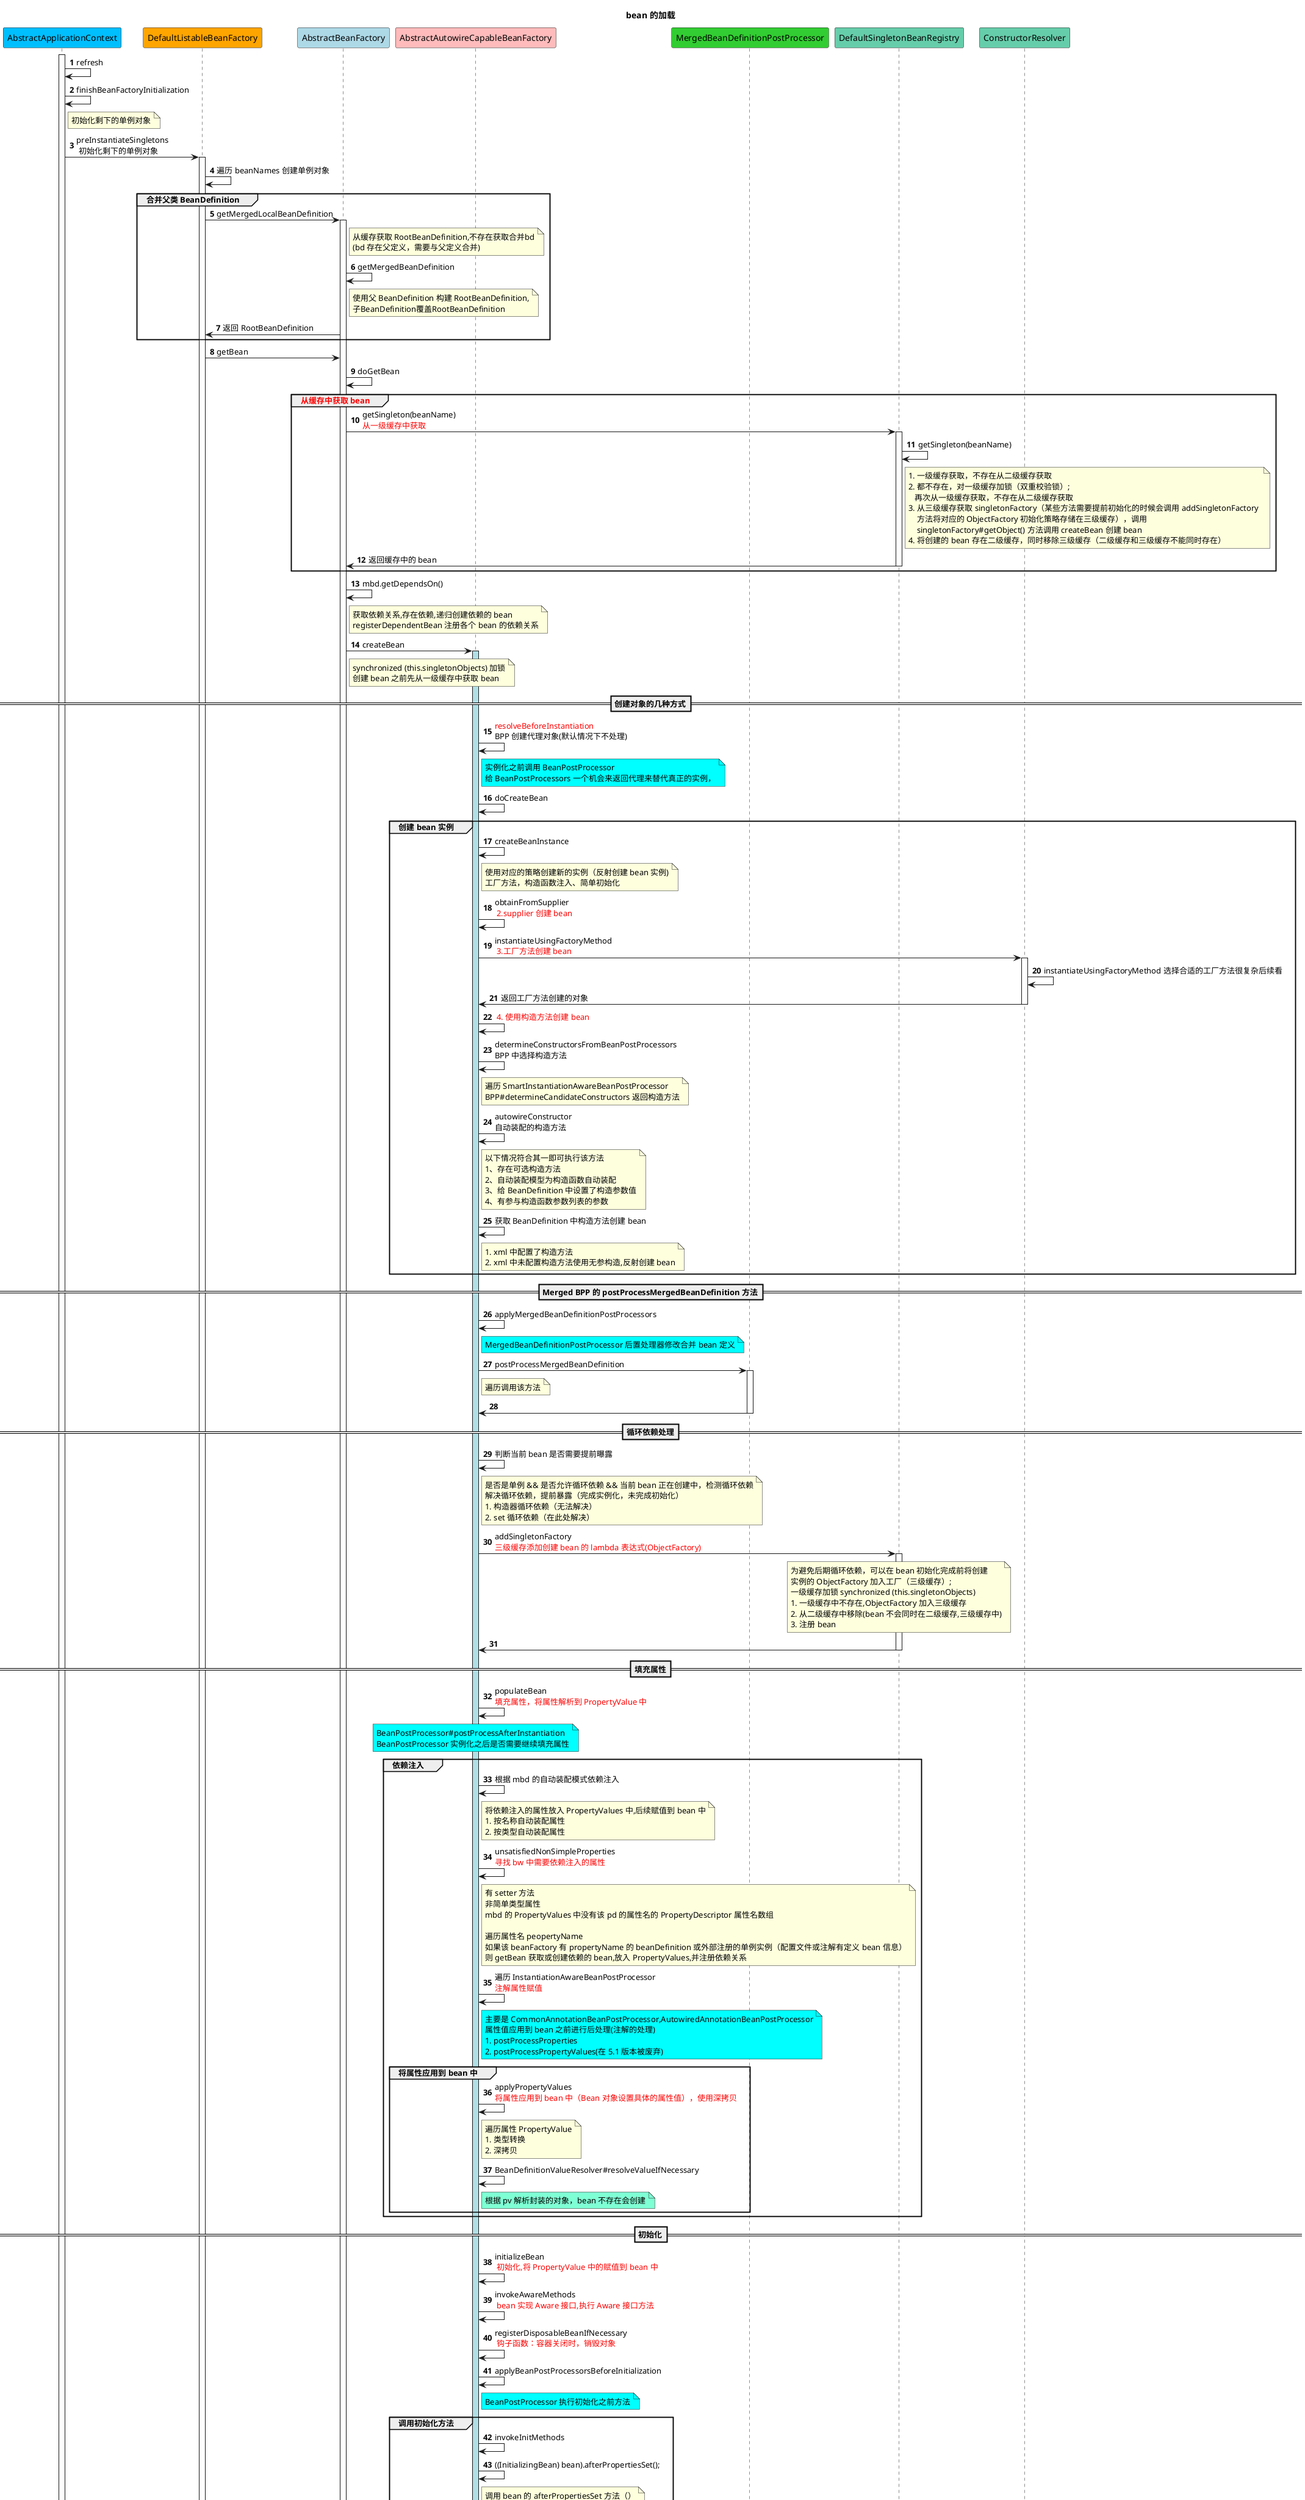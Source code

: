 @startuml
title bean 的加载
autonumber

participant "AbstractApplicationContext" as AbstractApplicationContext #DeepSkyBlue
participant "DefaultListableBeanFactory" as DefaultListableBeanFactory #orange
participant "AbstractBeanFactory" as AbstractBeanFactory #LightBlue
participant "AbstractAutowireCapableBeanFactory" as AbstractAutowireCapableBeanFactory #FFBBBB
participant "MergedBeanDefinitionPostProcessor" as MergedBeanDefinitionPostProcessor #LimeGreen
participant "DefaultSingletonBeanRegistry" as DefaultSingletonBeanRegistry #MediumAquaMarine
participant "ConstructorResolver" as ConstructorResolver #MediumAquaMarine


activate AbstractApplicationContext
AbstractApplicationContext -> AbstractApplicationContext: refresh
AbstractApplicationContext -> AbstractApplicationContext: finishBeanFactoryInitialization
note right of AbstractApplicationContext: 初始化剩下的单例对象
AbstractApplicationContext -> DefaultListableBeanFactory: preInstantiateSingletons\n 初始化剩下的单例对象
activate DefaultListableBeanFactory
DefaultListableBeanFactory -> DefaultListableBeanFactory: 遍历 beanNames 创建单例对象

group 合并父类 BeanDefinition
DefaultListableBeanFactory -> AbstractBeanFactory: getMergedLocalBeanDefinition
activate AbstractBeanFactory
note right of AbstractBeanFactory
从缓存获取 RootBeanDefinition,不存在获取合并bd
(bd 存在父定义，需要与父定义合并)
end note
AbstractBeanFactory -> AbstractBeanFactory: getMergedBeanDefinition
note right of AbstractBeanFactory
使用父 BeanDefinition 构建 RootBeanDefinition,
子BeanDefinition覆盖RootBeanDefinition
end note
AbstractBeanFactory -> DefaultListableBeanFactory: 返回 RootBeanDefinition
end

DefaultListableBeanFactory -> AbstractBeanFactory: getBean
AbstractBeanFactory -> AbstractBeanFactory: doGetBean
group <color:red>从缓存中获取 bean
AbstractBeanFactory -> DefaultSingletonBeanRegistry: getSingleton(beanName)\n<color:red>从一级缓存中获取
activate DefaultSingletonBeanRegistry
DefaultSingletonBeanRegistry -> DefaultSingletonBeanRegistry: getSingleton(beanName)
note right of DefaultSingletonBeanRegistry
1. 一级缓存获取，不存在从二级缓存获取
2. 都不存在，对一级缓存加锁（双重校验锁）;
   再次从一级缓存获取，不存在从二级缓存获取
3. 从三级缓存获取 singletonFactory（某些方法需要提前初始化的时候会调用 addSingletonFactory 
    方法将对应的 ObjectFactory 初始化策略存储在三级缓存），调用 
    singletonFactory#getObject() 方法调用 createBean 创建 bean
4. 将创建的 bean 存在二级缓存，同时移除三级缓存（二级缓存和三级缓存不能同时存在）
end note
DefaultSingletonBeanRegistry -> AbstractBeanFactory: 返回缓存中的 bean
deactivate DefaultSingletonBeanRegistry
end

AbstractBeanFactory -> AbstractBeanFactory: mbd.getDependsOn()
note right of AbstractBeanFactory
获取依赖关系,存在依赖,递归创建依赖的 bean
registerDependentBean 注册各个 bean 的依赖关系
end note

AbstractBeanFactory -> AbstractAutowireCapableBeanFactory: createBean
activate AbstractAutowireCapableBeanFactory #PowderBlue
note right of AbstractBeanFactory
synchronized (this.singletonObjects) 加锁
创建 bean 之前先从一级缓存中获取 bean
end note

==创建对象的几种方式==
AbstractAutowireCapableBeanFactory -> AbstractAutowireCapableBeanFactory:<color:red>resolveBeforeInstantiation\nBPP 创建代理对象(默认情况下不处理)
note right of AbstractAutowireCapableBeanFactory #aqua
实例化之前调用 BeanPostProcessor
给 BeanPostProcessors 一个机会来返回代理来替代真正的实例，
end note

AbstractAutowireCapableBeanFactory -> AbstractAutowireCapableBeanFactory: doCreateBean
group 创建 bean 实例
AbstractAutowireCapableBeanFactory -> AbstractAutowireCapableBeanFactory: createBeanInstance
note right of AbstractAutowireCapableBeanFactory
使用对应的策略创建新的实例（反射创建 bean 实例)
工厂方法，构造函数注入、简单初始化
end note
AbstractAutowireCapableBeanFactory -> AbstractAutowireCapableBeanFactory: obtainFromSupplier\n<color:red> 2.supplier 创建 bean 
AbstractAutowireCapableBeanFactory -> ConstructorResolver: instantiateUsingFactoryMethod\n<color:red> 3.工厂方法创建 bean 
activate ConstructorResolver
ConstructorResolver -> ConstructorResolver: instantiateUsingFactoryMethod 选择合适的工厂方法很复杂后续看
ConstructorResolver -> AbstractAutowireCapableBeanFactory: 返回工厂方法创建的对象
deactivate ConstructorResolver
AbstractAutowireCapableBeanFactory -> AbstractAutowireCapableBeanFactory: <color:red> 4. 使用构造方法创建 bean
AbstractAutowireCapableBeanFactory -> AbstractAutowireCapableBeanFactory: determineConstructorsFromBeanPostProcessors\nBPP 中选择构造方法
note right of AbstractAutowireCapableBeanFactory
遍历 SmartInstantiationAwareBeanPostProcessor
BPP#determineCandidateConstructors 返回构造方法
end note
AbstractAutowireCapableBeanFactory -> AbstractAutowireCapableBeanFactory: autowireConstructor\n自动装配的构造方法
note right of AbstractAutowireCapableBeanFactory
以下情况符合其一即可执行该方法
1、存在可选构造方法
2、自动装配模型为构造函数自动装配
3、给 BeanDefinition 中设置了构造参数值
4、有参与构造函数参数列表的参数
end note

AbstractAutowireCapableBeanFactory -> AbstractAutowireCapableBeanFactory: 获取 BeanDefinition 中构造方法创建 bean
note right of AbstractAutowireCapableBeanFactory
1. xml 中配置了构造方法
2. xml 中未配置构造方法使用无参构造,反射创建 bean
end note
end

==Merged BPP 的 postProcessMergedBeanDefinition 方法==
AbstractAutowireCapableBeanFactory -> AbstractAutowireCapableBeanFactory: applyMergedBeanDefinitionPostProcessors
note right of AbstractAutowireCapableBeanFactory #aqua
MergedBeanDefinitionPostProcessor 后置处理器修改合并 bean 定义
end note

AbstractAutowireCapableBeanFactory -> MergedBeanDefinitionPostProcessor: postProcessMergedBeanDefinition
activate MergedBeanDefinitionPostProcessor
note right of AbstractAutowireCapableBeanFactory: 遍历调用该方法
MergedBeanDefinitionPostProcessor -> AbstractAutowireCapableBeanFactory:
deactivate MergedBeanDefinitionPostProcessor

==循环依赖处理==
AbstractAutowireCapableBeanFactory -> AbstractAutowireCapableBeanFactory: 判断当前 bean 是否需要提前曝露
note right of AbstractAutowireCapableBeanFactory
是否是单例 && 是否允许循环依赖 && 当前 bean 正在创建中，检测循环依赖
解决循环依赖，提前暴露（完成实例化，未完成初始化）
1. 构造器循环依赖（无法解决）
2. set 循环依赖（在此处解决）
end note

AbstractAutowireCapableBeanFactory -> DefaultSingletonBeanRegistry: addSingletonFactory\n<color:red>三级缓存添加创建 bean 的 lambda 表达式(ObjectFactory)
activate DefaultSingletonBeanRegistry
note over DefaultSingletonBeanRegistry
为避免后期循环依赖，可以在 bean 初始化完成前将创建
实例的 ObjectFactory 加入工厂（三级缓存）;
一级缓存加锁 synchronized (this.singletonObjects)
1. 一级缓存中不存在,ObjectFactory 加入三级缓存
2. 从二级缓存中移除(bean 不会同时在二级缓存,三级缓存中)
3. 注册 bean
end note
DefaultSingletonBeanRegistry -> AbstractAutowireCapableBeanFactory: 
deactivate DefaultSingletonBeanRegistry
==填充属性==
AbstractAutowireCapableBeanFactory -> AbstractAutowireCapableBeanFactory: populateBean\n<color:red>填充属性，将属性解析到 PropertyValue 中
note over AbstractAutowireCapableBeanFactory #aqua
BeanPostProcessor#postProcessAfterInstantiation
BeanPostProcessor 实例化之后是否需要继续填充属性
end note

group 依赖注入
AbstractAutowireCapableBeanFactory -> AbstractAutowireCapableBeanFactory: 根据 mbd 的自动装配模式依赖注入
note right of AbstractAutowireCapableBeanFactory
将依赖注入的属性放入 PropertyValues 中,后续赋值到 bean 中
1. 按名称自动装配属性
2. 按类型自动装配属性
end note

AbstractAutowireCapableBeanFactory -> AbstractAutowireCapableBeanFactory: unsatisfiedNonSimpleProperties \n<color:red>寻找 bw 中需要依赖注入的属性
note right of AbstractAutowireCapableBeanFactory
有 setter 方法
非简单类型属性
mbd 的 PropertyValues 中没有该 pd 的属性名的 PropertyDescriptor 属性名数组

遍历属性名 peopertyName
如果该 beanFactory 有 propertyName 的 beanDefinition 或外部注册的单例实例（配置文件或注解有定义 bean 信息）
则 getBean 获取或创建依赖的 bean,放入 PropertyValues,并注册依赖关系
end note

AbstractAutowireCapableBeanFactory -> AbstractAutowireCapableBeanFactory: 遍历 InstantiationAwareBeanPostProcessor\n<color:red>注解属性赋值
note right of AbstractAutowireCapableBeanFactory #aqua
主要是 CommonAnnotationBeanPostProcessor,AutowiredAnnotationBeanPostProcessor
属性值应用到 bean 之前进行后处理(注解的处理)
1. postProcessProperties
2. postProcessPropertyValues(在 5.1 版本被废弃)
end note
group 将属性应用到 bean 中
AbstractAutowireCapableBeanFactory -> AbstractAutowireCapableBeanFactory: applyPropertyValues\n<color:red>将属性应用到 bean 中（Bean 对象设置具体的属性值），使用深拷贝
note right of AbstractAutowireCapableBeanFactory
遍历属性 PropertyValue
1. 类型转换
2. 深拷贝
end note

AbstractAutowireCapableBeanFactory -> AbstractAutowireCapableBeanFactory: BeanDefinitionValueResolver#resolveValueIfNecessary
note right of AbstractAutowireCapableBeanFactory #Aquamarine
根据 pv 解析封装的对象，bean 不存在会创建
end note
end
end
==初始化==
AbstractAutowireCapableBeanFactory -> AbstractAutowireCapableBeanFactory: initializeBean\n<color:red> 初始化,将 PropertyValue 中的赋值到 bean 中
AbstractAutowireCapableBeanFactory -> AbstractAutowireCapableBeanFactory: invokeAwareMethods\n<color:red> bean 实现 Aware 接口,执行 Aware 接口方法
AbstractAutowireCapableBeanFactory -> AbstractAutowireCapableBeanFactory: registerDisposableBeanIfNecessary\n<color:red> 钩子函数：容器关闭时，销毁对象
AbstractAutowireCapableBeanFactory -> AbstractAutowireCapableBeanFactory: applyBeanPostProcessorsBeforeInitialization
note right of AbstractAutowireCapableBeanFactory #aqua
BeanPostProcessor 执行初始化之前方法
end note
group 调用初始化方法
AbstractAutowireCapableBeanFactory -> AbstractAutowireCapableBeanFactory: invokeInitMethods
AbstractAutowireCapableBeanFactory -> AbstractAutowireCapableBeanFactory: ((InitializingBean) bean).afterPropertiesSet();
note right of AbstractAutowireCapableBeanFactory: 调用 bean 的 afterPropertiesSet 方法（）
AbstractAutowireCapableBeanFactory -> AbstractAutowireCapableBeanFactory: invokeCustomInitMethod
note right of AbstractAutowireCapableBeanFactory: 调用自定义的 initMethod
end

AbstractAutowireCapableBeanFactory -> AbstractAutowireCapableBeanFactory: applyBeanPostProcessorsAfterInitialization
note right of AbstractAutowireCapableBeanFactory #aqua
BeanPostProcessor 执行初始化之后方法
end note
==动态代理对象==
AbstractAutowireCapableBeanFactory -> AbstractAutowireCapableBeanFactory: AspectJAwareAdvisorAutoProxyCreator
note right of AbstractAutowireCapableBeanFactory
如果 bean 需要增强，会在此处创建代理对象
end note
AbstractAutowireCapableBeanFactory -> AbstractAutowireCapableBeanFactory: 返回 bean 或代理 bean

==解决循环依赖==
AbstractAutowireCapableBeanFactory -> AbstractAutowireCapableBeanFactory:registerDisposableBeanIfNecessary
note right of AbstractAutowireCapableBeanFactory:钩子函数：容器关闭时，销毁对象



@enduml